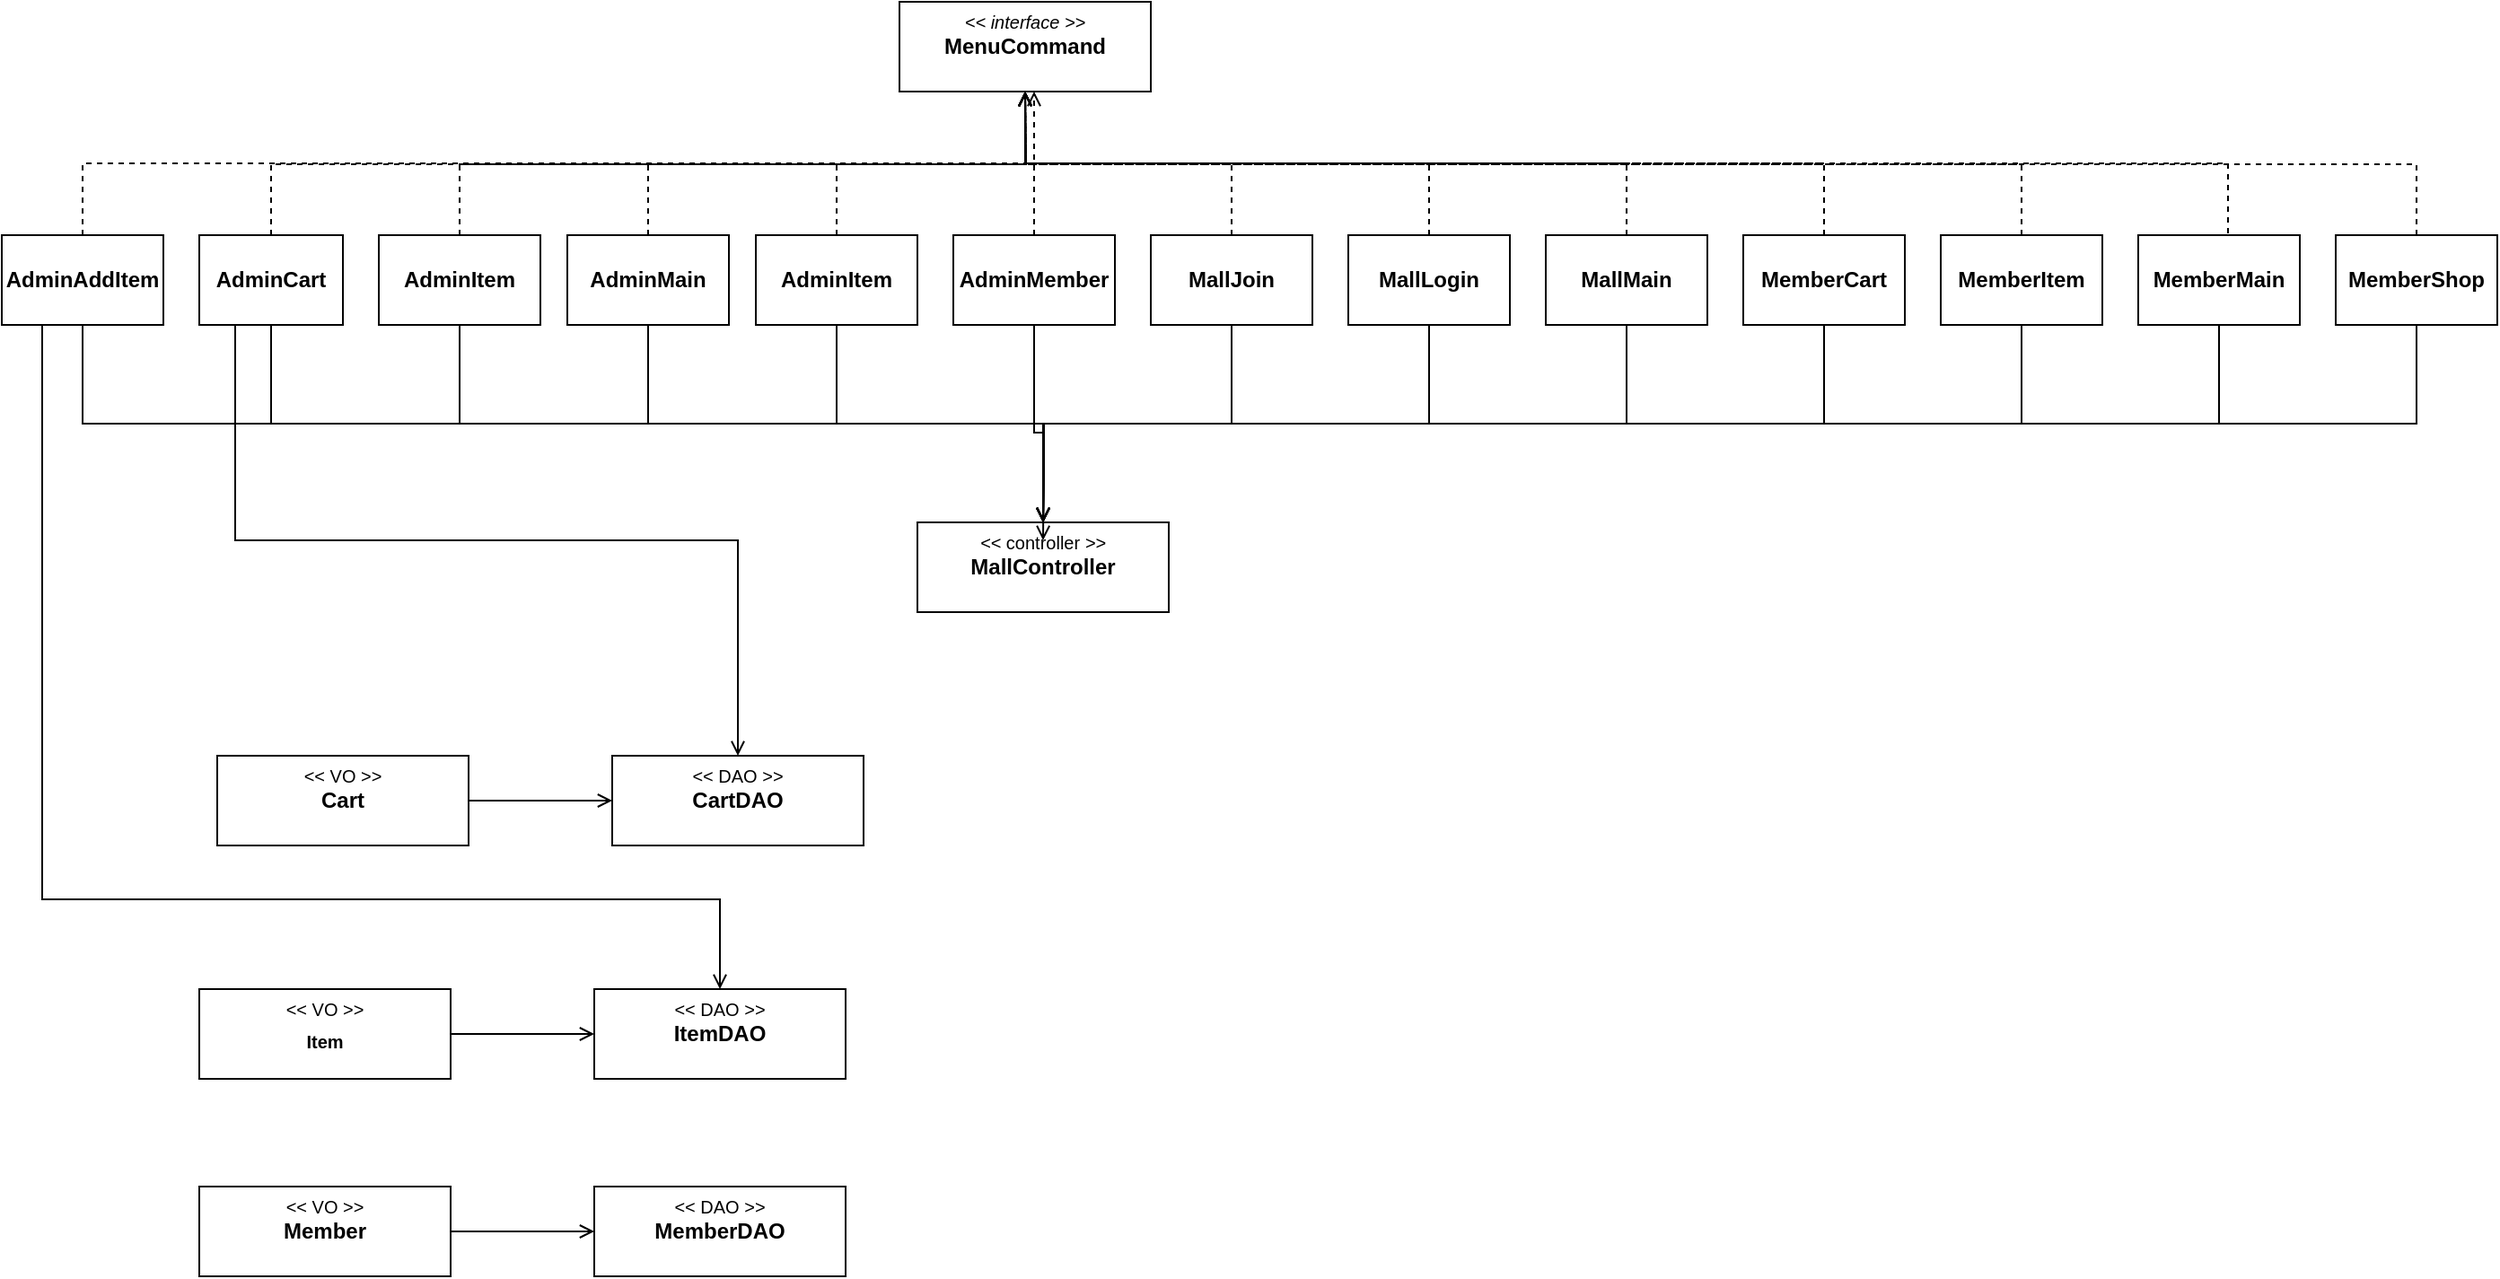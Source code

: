 <mxfile version="20.8.11" type="device"><diagram name="페이지-1" id="EFxaYAbmQPzobf_jSb1i"><mxGraphModel dx="2796" dy="2291" grid="1" gridSize="10" guides="1" tooltips="1" connect="1" arrows="1" fold="1" page="1" pageScale="1" pageWidth="827" pageHeight="1169" math="0" shadow="0"><root><mxCell id="0"/><mxCell id="1" parent="0"/><mxCell id="o1Z0inpg8QIzplo1xgP--28" value="&lt;p style=&quot;margin:0px;margin-top:4px;text-align:center;&quot;&gt;&lt;i style=&quot;font-size: 10px;&quot;&gt;&amp;lt;&amp;lt; interface&lt;/i&gt;&lt;span style=&quot;font-size: 10px;&quot;&gt;&amp;nbsp;&lt;/span&gt;&lt;i style=&quot;font-size: 10px;&quot;&gt;&amp;gt;&amp;gt;&lt;/i&gt;&lt;br&gt;&lt;b&gt;MenuCommand&lt;/b&gt;&lt;/p&gt;&lt;p style=&quot;margin:0px;margin-left:4px;&quot;&gt;&lt;br&gt;&lt;/p&gt;" style="verticalAlign=top;align=left;overflow=fill;fontSize=12;fontFamily=Helvetica;html=1;" vertex="1" parent="1"><mxGeometry x="-300" y="-1100" width="140" height="50" as="geometry"/></mxCell><mxCell id="o1Z0inpg8QIzplo1xgP--36" value="&lt;p style=&quot;margin:0px;margin-top:4px;text-align:center;&quot;&gt;&lt;span style=&quot;font-size: 10px;&quot;&gt;&lt;i&gt;&amp;lt;&amp;lt;&lt;/i&gt; controller&lt;/span&gt;&lt;span style=&quot;font-size: 10px;&quot;&gt;&amp;nbsp;&lt;/span&gt;&lt;i style=&quot;font-size: 10px;&quot;&gt;&amp;gt;&amp;gt;&lt;/i&gt;&lt;br&gt;&lt;b&gt;MallController&lt;/b&gt;&lt;/p&gt;&lt;p style=&quot;margin:0px;margin-left:4px;&quot;&gt;&lt;br&gt;&lt;/p&gt;" style="verticalAlign=top;align=left;overflow=fill;fontSize=12;fontFamily=Helvetica;html=1;" vertex="1" parent="1"><mxGeometry x="-290" y="-810" width="140" height="50" as="geometry"/></mxCell><mxCell id="o1Z0inpg8QIzplo1xgP--37" value="&lt;p style=&quot;margin:0px;margin-top:4px;text-align:center;&quot;&gt;&lt;span style=&quot;font-size: 10px;&quot;&gt;&amp;lt;&amp;lt; DAO&lt;/span&gt;&lt;span style=&quot;font-size: 10px;&quot;&gt;&amp;nbsp;&lt;/span&gt;&lt;span style=&quot;font-size: 10px;&quot;&gt;&amp;gt;&amp;gt;&lt;/span&gt;&lt;br&gt;&lt;b&gt;CartDAO&lt;/b&gt;&lt;/p&gt;&lt;p style=&quot;margin:0px;margin-left:4px;&quot;&gt;&lt;br&gt;&lt;/p&gt;" style="verticalAlign=top;align=left;overflow=fill;fontSize=12;fontFamily=Helvetica;html=1;" vertex="1" parent="1"><mxGeometry x="-460" y="-680" width="140" height="50" as="geometry"/></mxCell><mxCell id="o1Z0inpg8QIzplo1xgP--81" style="edgeStyle=orthogonalEdgeStyle;rounded=0;orthogonalLoop=1;jettySize=auto;html=1;exitX=1;exitY=0.5;exitDx=0;exitDy=0;entryX=0;entryY=0.5;entryDx=0;entryDy=0;endArrow=open;endFill=0;" edge="1" parent="1" source="o1Z0inpg8QIzplo1xgP--38" target="o1Z0inpg8QIzplo1xgP--37"><mxGeometry relative="1" as="geometry"/></mxCell><mxCell id="o1Z0inpg8QIzplo1xgP--38" value="&lt;p style=&quot;margin:0px;margin-top:4px;text-align:center;&quot;&gt;&lt;span style=&quot;font-size: 10px;&quot;&gt;&amp;lt;&amp;lt; VO&lt;/span&gt;&lt;span style=&quot;font-size: 10px;&quot;&gt;&amp;nbsp;&lt;/span&gt;&lt;span style=&quot;font-size: 10px;&quot;&gt;&amp;gt;&amp;gt;&lt;/span&gt;&lt;br&gt;&lt;b&gt;Cart&lt;/b&gt;&lt;/p&gt;&lt;p style=&quot;margin:0px;margin-left:4px;&quot;&gt;&lt;br&gt;&lt;/p&gt;" style="verticalAlign=top;align=left;overflow=fill;fontSize=12;fontFamily=Helvetica;html=1;" vertex="1" parent="1"><mxGeometry x="-680" y="-680" width="140" height="50" as="geometry"/></mxCell><mxCell id="o1Z0inpg8QIzplo1xgP--53" style="edgeStyle=orthogonalEdgeStyle;rounded=0;orthogonalLoop=1;jettySize=auto;html=1;exitX=0.5;exitY=0;exitDx=0;exitDy=0;entryX=0.5;entryY=1;entryDx=0;entryDy=0;dashed=1;endArrow=open;endFill=0;" edge="1" parent="1" source="o1Z0inpg8QIzplo1xgP--39" target="o1Z0inpg8QIzplo1xgP--28"><mxGeometry relative="1" as="geometry"/></mxCell><mxCell id="o1Z0inpg8QIzplo1xgP--68" style="edgeStyle=orthogonalEdgeStyle;rounded=0;orthogonalLoop=1;jettySize=auto;html=1;exitX=0.5;exitY=1;exitDx=0;exitDy=0;endArrow=open;endFill=0;" edge="1" parent="1" source="o1Z0inpg8QIzplo1xgP--39" target="o1Z0inpg8QIzplo1xgP--36"><mxGeometry relative="1" as="geometry"/></mxCell><mxCell id="o1Z0inpg8QIzplo1xgP--88" style="edgeStyle=orthogonalEdgeStyle;rounded=0;orthogonalLoop=1;jettySize=auto;html=1;exitX=0.25;exitY=1;exitDx=0;exitDy=0;endArrow=open;endFill=0;" edge="1" parent="1" source="o1Z0inpg8QIzplo1xgP--39" target="o1Z0inpg8QIzplo1xgP--82"><mxGeometry relative="1" as="geometry"><Array as="points"><mxPoint x="-778" y="-600"/><mxPoint x="-400" y="-600"/></Array></mxGeometry></mxCell><mxCell id="o1Z0inpg8QIzplo1xgP--39" value="&lt;p style=&quot;margin:0px;margin-top:4px;text-align:center;&quot;&gt;&lt;br&gt;&lt;b&gt;AdminAddItem&lt;/b&gt;&lt;/p&gt;&lt;p style=&quot;margin:0px;margin-left:4px;&quot;&gt;&lt;br&gt;&lt;/p&gt;" style="verticalAlign=top;align=left;overflow=fill;fontSize=12;fontFamily=Helvetica;html=1;" vertex="1" parent="1"><mxGeometry x="-800" y="-970" width="90" height="50" as="geometry"/></mxCell><mxCell id="o1Z0inpg8QIzplo1xgP--54" style="edgeStyle=orthogonalEdgeStyle;rounded=0;orthogonalLoop=1;jettySize=auto;html=1;exitX=0.5;exitY=0;exitDx=0;exitDy=0;dashed=1;endArrow=open;endFill=0;" edge="1" parent="1" source="o1Z0inpg8QIzplo1xgP--40"><mxGeometry relative="1" as="geometry"><mxPoint x="-230" y="-1050" as="targetPoint"/></mxGeometry></mxCell><mxCell id="o1Z0inpg8QIzplo1xgP--69" style="edgeStyle=orthogonalEdgeStyle;rounded=0;orthogonalLoop=1;jettySize=auto;html=1;exitX=0.5;exitY=1;exitDx=0;exitDy=0;endArrow=open;endFill=0;" edge="1" parent="1" source="o1Z0inpg8QIzplo1xgP--40" target="o1Z0inpg8QIzplo1xgP--36"><mxGeometry relative="1" as="geometry"/></mxCell><mxCell id="o1Z0inpg8QIzplo1xgP--90" style="edgeStyle=orthogonalEdgeStyle;rounded=0;orthogonalLoop=1;jettySize=auto;html=1;exitX=0.25;exitY=1;exitDx=0;exitDy=0;entryX=0.5;entryY=0;entryDx=0;entryDy=0;endArrow=open;endFill=0;" edge="1" parent="1" source="o1Z0inpg8QIzplo1xgP--40" target="o1Z0inpg8QIzplo1xgP--37"><mxGeometry relative="1" as="geometry"/></mxCell><mxCell id="o1Z0inpg8QIzplo1xgP--40" value="&lt;p style=&quot;margin:0px;margin-top:4px;text-align:center;&quot;&gt;&lt;br&gt;&lt;b&gt;AdminCart&lt;/b&gt;&lt;/p&gt;&lt;p style=&quot;margin:0px;margin-top:4px;text-align:center;&quot;&gt;&lt;b&gt;&lt;br&gt;&lt;/b&gt;&lt;/p&gt;&lt;p style=&quot;margin:0px;margin-left:4px;&quot;&gt;&lt;br&gt;&lt;/p&gt;" style="verticalAlign=top;align=left;overflow=fill;fontSize=12;fontFamily=Helvetica;html=1;" vertex="1" parent="1"><mxGeometry x="-690" y="-970" width="80" height="50" as="geometry"/></mxCell><mxCell id="o1Z0inpg8QIzplo1xgP--55" style="edgeStyle=orthogonalEdgeStyle;rounded=0;orthogonalLoop=1;jettySize=auto;html=1;exitX=0.5;exitY=0;exitDx=0;exitDy=0;dashed=1;endArrow=open;endFill=0;" edge="1" parent="1" source="o1Z0inpg8QIzplo1xgP--41"><mxGeometry relative="1" as="geometry"><mxPoint x="-230" y="-1050" as="targetPoint"/></mxGeometry></mxCell><mxCell id="o1Z0inpg8QIzplo1xgP--70" style="edgeStyle=orthogonalEdgeStyle;rounded=0;orthogonalLoop=1;jettySize=auto;html=1;exitX=0.5;exitY=1;exitDx=0;exitDy=0;entryX=0.5;entryY=0;entryDx=0;entryDy=0;endArrow=open;endFill=0;" edge="1" parent="1" source="o1Z0inpg8QIzplo1xgP--41" target="o1Z0inpg8QIzplo1xgP--36"><mxGeometry relative="1" as="geometry"/></mxCell><mxCell id="o1Z0inpg8QIzplo1xgP--41" value="&lt;p style=&quot;margin:0px;margin-top:4px;text-align:center;&quot;&gt;&lt;br&gt;&lt;b&gt;AdminItem&lt;/b&gt;&lt;/p&gt;&lt;p style=&quot;margin:0px;margin-top:4px;text-align:center;&quot;&gt;&lt;b&gt;&lt;br&gt;&lt;/b&gt;&lt;/p&gt;&lt;p style=&quot;margin:0px;margin-left:4px;&quot;&gt;&lt;br&gt;&lt;/p&gt;" style="verticalAlign=top;align=left;overflow=fill;fontSize=12;fontFamily=Helvetica;html=1;" vertex="1" parent="1"><mxGeometry x="-590" y="-970" width="90" height="50" as="geometry"/></mxCell><mxCell id="o1Z0inpg8QIzplo1xgP--56" style="edgeStyle=orthogonalEdgeStyle;rounded=0;orthogonalLoop=1;jettySize=auto;html=1;exitX=0.5;exitY=0;exitDx=0;exitDy=0;dashed=1;endArrow=open;endFill=0;" edge="1" parent="1" source="o1Z0inpg8QIzplo1xgP--42"><mxGeometry relative="1" as="geometry"><mxPoint x="-230" y="-1050" as="targetPoint"/></mxGeometry></mxCell><mxCell id="o1Z0inpg8QIzplo1xgP--71" style="edgeStyle=orthogonalEdgeStyle;rounded=0;orthogonalLoop=1;jettySize=auto;html=1;exitX=0.5;exitY=1;exitDx=0;exitDy=0;endArrow=open;endFill=0;" edge="1" parent="1" source="o1Z0inpg8QIzplo1xgP--42"><mxGeometry relative="1" as="geometry"><mxPoint x="-220" y="-810" as="targetPoint"/></mxGeometry></mxCell><mxCell id="o1Z0inpg8QIzplo1xgP--42" value="&lt;p style=&quot;margin:0px;margin-top:4px;text-align:center;&quot;&gt;&lt;br&gt;&lt;b&gt;AdminMain&lt;/b&gt;&lt;/p&gt;&lt;p style=&quot;margin:0px;margin-top:4px;text-align:center;&quot;&gt;&lt;b&gt;&lt;br&gt;&lt;/b&gt;&lt;/p&gt;&lt;p style=&quot;margin:0px;margin-left:4px;&quot;&gt;&lt;br&gt;&lt;/p&gt;" style="verticalAlign=top;align=left;overflow=fill;fontSize=12;fontFamily=Helvetica;html=1;" vertex="1" parent="1"><mxGeometry x="-485" y="-970" width="90" height="50" as="geometry"/></mxCell><mxCell id="o1Z0inpg8QIzplo1xgP--57" style="edgeStyle=orthogonalEdgeStyle;rounded=0;orthogonalLoop=1;jettySize=auto;html=1;exitX=0.5;exitY=0;exitDx=0;exitDy=0;dashed=1;endArrow=open;endFill=0;" edge="1" parent="1" source="o1Z0inpg8QIzplo1xgP--43"><mxGeometry relative="1" as="geometry"><mxPoint x="-230" y="-1050" as="targetPoint"/></mxGeometry></mxCell><mxCell id="o1Z0inpg8QIzplo1xgP--72" style="edgeStyle=orthogonalEdgeStyle;rounded=0;orthogonalLoop=1;jettySize=auto;html=1;exitX=0.5;exitY=1;exitDx=0;exitDy=0;endArrow=open;endFill=0;" edge="1" parent="1" source="o1Z0inpg8QIzplo1xgP--43"><mxGeometry relative="1" as="geometry"><mxPoint x="-220" y="-810" as="targetPoint"/></mxGeometry></mxCell><mxCell id="o1Z0inpg8QIzplo1xgP--43" value="&lt;p style=&quot;margin:0px;margin-top:4px;text-align:center;&quot;&gt;&lt;br&gt;&lt;b&gt;AdminItem&lt;/b&gt;&lt;/p&gt;&lt;p style=&quot;margin:0px;margin-left:4px;&quot;&gt;&lt;br&gt;&lt;/p&gt;" style="verticalAlign=top;align=left;overflow=fill;fontSize=12;fontFamily=Helvetica;html=1;" vertex="1" parent="1"><mxGeometry x="-380" y="-970" width="90" height="50" as="geometry"/></mxCell><mxCell id="o1Z0inpg8QIzplo1xgP--58" style="edgeStyle=orthogonalEdgeStyle;rounded=0;orthogonalLoop=1;jettySize=auto;html=1;dashed=1;endArrow=open;endFill=0;" edge="1" parent="1" source="o1Z0inpg8QIzplo1xgP--44"><mxGeometry relative="1" as="geometry"><mxPoint x="-225" y="-1050" as="targetPoint"/></mxGeometry></mxCell><mxCell id="o1Z0inpg8QIzplo1xgP--73" style="edgeStyle=orthogonalEdgeStyle;rounded=0;orthogonalLoop=1;jettySize=auto;html=1;exitX=0.5;exitY=1;exitDx=0;exitDy=0;endArrow=open;endFill=0;" edge="1" parent="1" source="o1Z0inpg8QIzplo1xgP--44"><mxGeometry relative="1" as="geometry"><mxPoint x="-220" y="-800" as="targetPoint"/></mxGeometry></mxCell><mxCell id="o1Z0inpg8QIzplo1xgP--44" value="&lt;p style=&quot;margin:0px;margin-top:4px;text-align:center;&quot;&gt;&lt;br&gt;&lt;b&gt;AdminMember&lt;/b&gt;&lt;/p&gt;&lt;p style=&quot;margin:0px;margin-top:4px;text-align:center;&quot;&gt;&lt;b&gt;&lt;br&gt;&lt;/b&gt;&lt;/p&gt;&lt;p style=&quot;margin:0px;margin-left:4px;&quot;&gt;&lt;br&gt;&lt;/p&gt;" style="verticalAlign=top;align=left;overflow=fill;fontSize=12;fontFamily=Helvetica;html=1;" vertex="1" parent="1"><mxGeometry x="-270" y="-970" width="90" height="50" as="geometry"/></mxCell><mxCell id="o1Z0inpg8QIzplo1xgP--59" style="edgeStyle=orthogonalEdgeStyle;rounded=0;orthogonalLoop=1;jettySize=auto;html=1;exitX=0.5;exitY=0;exitDx=0;exitDy=0;dashed=1;endArrow=open;endFill=0;" edge="1" parent="1" source="o1Z0inpg8QIzplo1xgP--45" target="o1Z0inpg8QIzplo1xgP--28"><mxGeometry relative="1" as="geometry"/></mxCell><mxCell id="o1Z0inpg8QIzplo1xgP--74" style="edgeStyle=orthogonalEdgeStyle;rounded=0;orthogonalLoop=1;jettySize=auto;html=1;exitX=0.5;exitY=1;exitDx=0;exitDy=0;endArrow=open;endFill=0;" edge="1" parent="1" source="o1Z0inpg8QIzplo1xgP--45"><mxGeometry relative="1" as="geometry"><mxPoint x="-220" y="-810" as="targetPoint"/></mxGeometry></mxCell><mxCell id="o1Z0inpg8QIzplo1xgP--45" value="&lt;p style=&quot;margin:0px;margin-top:4px;text-align:center;&quot;&gt;&lt;br&gt;&lt;b&gt;MallJoin&lt;/b&gt;&lt;/p&gt;&lt;p style=&quot;margin:0px;margin-left:4px;&quot;&gt;&lt;br&gt;&lt;/p&gt;" style="verticalAlign=top;align=left;overflow=fill;fontSize=12;fontFamily=Helvetica;html=1;" vertex="1" parent="1"><mxGeometry x="-160" y="-970" width="90" height="50" as="geometry"/></mxCell><mxCell id="o1Z0inpg8QIzplo1xgP--60" style="edgeStyle=orthogonalEdgeStyle;rounded=0;orthogonalLoop=1;jettySize=auto;html=1;exitX=0.5;exitY=0;exitDx=0;exitDy=0;entryX=0.5;entryY=1;entryDx=0;entryDy=0;dashed=1;endArrow=open;endFill=0;" edge="1" parent="1" source="o1Z0inpg8QIzplo1xgP--46" target="o1Z0inpg8QIzplo1xgP--28"><mxGeometry relative="1" as="geometry"/></mxCell><mxCell id="o1Z0inpg8QIzplo1xgP--75" style="edgeStyle=orthogonalEdgeStyle;rounded=0;orthogonalLoop=1;jettySize=auto;html=1;exitX=0.5;exitY=1;exitDx=0;exitDy=0;endArrow=open;endFill=0;" edge="1" parent="1" source="o1Z0inpg8QIzplo1xgP--46" target="o1Z0inpg8QIzplo1xgP--36"><mxGeometry relative="1" as="geometry"/></mxCell><mxCell id="o1Z0inpg8QIzplo1xgP--46" value="&lt;p style=&quot;margin:0px;margin-top:4px;text-align:center;&quot;&gt;&lt;br&gt;&lt;b&gt;MallLogin&lt;/b&gt;&lt;/p&gt;&lt;p style=&quot;margin:0px;margin-left:4px;&quot;&gt;&lt;br&gt;&lt;/p&gt;" style="verticalAlign=top;align=left;overflow=fill;fontSize=12;fontFamily=Helvetica;html=1;" vertex="1" parent="1"><mxGeometry x="-50" y="-970" width="90" height="50" as="geometry"/></mxCell><mxCell id="o1Z0inpg8QIzplo1xgP--61" style="edgeStyle=orthogonalEdgeStyle;rounded=0;orthogonalLoop=1;jettySize=auto;html=1;exitX=0.5;exitY=0;exitDx=0;exitDy=0;entryX=0.5;entryY=1;entryDx=0;entryDy=0;dashed=1;endArrow=open;endFill=0;" edge="1" parent="1" source="o1Z0inpg8QIzplo1xgP--47" target="o1Z0inpg8QIzplo1xgP--28"><mxGeometry relative="1" as="geometry"/></mxCell><mxCell id="o1Z0inpg8QIzplo1xgP--76" style="edgeStyle=orthogonalEdgeStyle;rounded=0;orthogonalLoop=1;jettySize=auto;html=1;exitX=0.5;exitY=1;exitDx=0;exitDy=0;endArrow=open;endFill=0;" edge="1" parent="1" source="o1Z0inpg8QIzplo1xgP--47"><mxGeometry relative="1" as="geometry"><mxPoint x="-220" y="-810" as="targetPoint"/></mxGeometry></mxCell><mxCell id="o1Z0inpg8QIzplo1xgP--47" value="&lt;p style=&quot;margin:0px;margin-top:4px;text-align:center;&quot;&gt;&lt;br&gt;&lt;b&gt;MallMain&lt;/b&gt;&lt;/p&gt;&lt;p style=&quot;margin:0px;margin-left:4px;&quot;&gt;&lt;br&gt;&lt;/p&gt;" style="verticalAlign=top;align=left;overflow=fill;fontSize=12;fontFamily=Helvetica;html=1;" vertex="1" parent="1"><mxGeometry x="60" y="-970" width="90" height="50" as="geometry"/></mxCell><mxCell id="o1Z0inpg8QIzplo1xgP--62" style="edgeStyle=orthogonalEdgeStyle;rounded=0;orthogonalLoop=1;jettySize=auto;html=1;exitX=0.5;exitY=0;exitDx=0;exitDy=0;entryX=0.5;entryY=1;entryDx=0;entryDy=0;dashed=1;endArrow=open;endFill=0;" edge="1" parent="1" source="o1Z0inpg8QIzplo1xgP--48" target="o1Z0inpg8QIzplo1xgP--28"><mxGeometry relative="1" as="geometry"/></mxCell><mxCell id="o1Z0inpg8QIzplo1xgP--77" style="edgeStyle=orthogonalEdgeStyle;rounded=0;orthogonalLoop=1;jettySize=auto;html=1;exitX=0.5;exitY=1;exitDx=0;exitDy=0;entryX=0.5;entryY=0;entryDx=0;entryDy=0;endArrow=open;endFill=0;" edge="1" parent="1" source="o1Z0inpg8QIzplo1xgP--48" target="o1Z0inpg8QIzplo1xgP--36"><mxGeometry relative="1" as="geometry"/></mxCell><mxCell id="o1Z0inpg8QIzplo1xgP--48" value="&lt;p style=&quot;margin:0px;margin-top:4px;text-align:center;&quot;&gt;&lt;br&gt;&lt;b&gt;MemberCart&lt;/b&gt;&lt;/p&gt;&lt;p style=&quot;margin:0px;margin-left:4px;&quot;&gt;&lt;br&gt;&lt;/p&gt;" style="verticalAlign=top;align=left;overflow=fill;fontSize=12;fontFamily=Helvetica;html=1;" vertex="1" parent="1"><mxGeometry x="170" y="-970" width="90" height="50" as="geometry"/></mxCell><mxCell id="o1Z0inpg8QIzplo1xgP--63" style="edgeStyle=orthogonalEdgeStyle;rounded=0;orthogonalLoop=1;jettySize=auto;html=1;exitX=0.5;exitY=0;exitDx=0;exitDy=0;dashed=1;endArrow=open;endFill=0;" edge="1" parent="1" source="o1Z0inpg8QIzplo1xgP--49"><mxGeometry relative="1" as="geometry"><mxPoint x="-230" y="-1050" as="targetPoint"/></mxGeometry></mxCell><mxCell id="o1Z0inpg8QIzplo1xgP--78" style="edgeStyle=orthogonalEdgeStyle;rounded=0;orthogonalLoop=1;jettySize=auto;html=1;exitX=0.5;exitY=1;exitDx=0;exitDy=0;entryX=0.5;entryY=0;entryDx=0;entryDy=0;endArrow=open;endFill=0;" edge="1" parent="1" source="o1Z0inpg8QIzplo1xgP--49" target="o1Z0inpg8QIzplo1xgP--36"><mxGeometry relative="1" as="geometry"/></mxCell><mxCell id="o1Z0inpg8QIzplo1xgP--49" value="&lt;p style=&quot;margin:0px;margin-top:4px;text-align:center;&quot;&gt;&lt;br&gt;&lt;b&gt;MemberItem&lt;/b&gt;&lt;/p&gt;&lt;p style=&quot;margin:0px;margin-left:4px;&quot;&gt;&lt;br&gt;&lt;/p&gt;" style="verticalAlign=top;align=left;overflow=fill;fontSize=12;fontFamily=Helvetica;html=1;" vertex="1" parent="1"><mxGeometry x="280" y="-970" width="90" height="50" as="geometry"/></mxCell><mxCell id="o1Z0inpg8QIzplo1xgP--64" style="edgeStyle=orthogonalEdgeStyle;rounded=0;orthogonalLoop=1;jettySize=auto;html=1;exitX=0.5;exitY=0;exitDx=0;exitDy=0;dashed=1;endArrow=open;endFill=0;" edge="1" parent="1" source="o1Z0inpg8QIzplo1xgP--50"><mxGeometry relative="1" as="geometry"><mxPoint x="-230" y="-1050" as="targetPoint"/><Array as="points"><mxPoint x="440" y="-970"/><mxPoint x="440" y="-1010"/><mxPoint x="-230" y="-1010"/></Array></mxGeometry></mxCell><mxCell id="o1Z0inpg8QIzplo1xgP--79" style="edgeStyle=orthogonalEdgeStyle;rounded=0;orthogonalLoop=1;jettySize=auto;html=1;exitX=0.5;exitY=1;exitDx=0;exitDy=0;endArrow=open;endFill=0;" edge="1" parent="1" source="o1Z0inpg8QIzplo1xgP--50"><mxGeometry relative="1" as="geometry"><mxPoint x="-220" y="-810" as="targetPoint"/></mxGeometry></mxCell><mxCell id="o1Z0inpg8QIzplo1xgP--50" value="&lt;p style=&quot;margin:0px;margin-top:4px;text-align:center;&quot;&gt;&lt;br&gt;&lt;b&gt;MemberMain&lt;/b&gt;&lt;/p&gt;&lt;p style=&quot;margin:0px;margin-left:4px;&quot;&gt;&lt;br&gt;&lt;/p&gt;" style="verticalAlign=top;align=left;overflow=fill;fontSize=12;fontFamily=Helvetica;html=1;" vertex="1" parent="1"><mxGeometry x="390" y="-970" width="90" height="50" as="geometry"/></mxCell><mxCell id="o1Z0inpg8QIzplo1xgP--65" style="edgeStyle=orthogonalEdgeStyle;rounded=0;orthogonalLoop=1;jettySize=auto;html=1;exitX=0.5;exitY=0;exitDx=0;exitDy=0;dashed=1;endArrow=open;endFill=0;" edge="1" parent="1" source="o1Z0inpg8QIzplo1xgP--51"><mxGeometry relative="1" as="geometry"><mxPoint x="-230" y="-1050" as="targetPoint"/></mxGeometry></mxCell><mxCell id="o1Z0inpg8QIzplo1xgP--80" style="edgeStyle=orthogonalEdgeStyle;rounded=0;orthogonalLoop=1;jettySize=auto;html=1;exitX=0.5;exitY=1;exitDx=0;exitDy=0;endArrow=open;endFill=0;" edge="1" parent="1" source="o1Z0inpg8QIzplo1xgP--51"><mxGeometry relative="1" as="geometry"><mxPoint x="-220" y="-810" as="targetPoint"/></mxGeometry></mxCell><mxCell id="o1Z0inpg8QIzplo1xgP--51" value="&lt;p style=&quot;margin:0px;margin-top:4px;text-align:center;&quot;&gt;&lt;br&gt;&lt;b&gt;MemberShop&lt;/b&gt;&lt;/p&gt;&lt;p style=&quot;margin:0px;margin-left:4px;&quot;&gt;&lt;br&gt;&lt;/p&gt;" style="verticalAlign=top;align=left;overflow=fill;fontSize=12;fontFamily=Helvetica;html=1;" vertex="1" parent="1"><mxGeometry x="500" y="-970" width="90" height="50" as="geometry"/></mxCell><mxCell id="o1Z0inpg8QIzplo1xgP--82" value="&lt;p style=&quot;margin:0px;margin-top:4px;text-align:center;&quot;&gt;&lt;span style=&quot;font-size: 10px;&quot;&gt;&amp;lt;&amp;lt; DAO&lt;/span&gt;&lt;span style=&quot;font-size: 10px;&quot;&gt;&amp;nbsp;&lt;/span&gt;&lt;span style=&quot;font-size: 10px;&quot;&gt;&amp;gt;&amp;gt;&lt;/span&gt;&lt;br&gt;&lt;b&gt;ItemDAO&lt;/b&gt;&lt;/p&gt;&lt;p style=&quot;margin:0px;margin-left:4px;&quot;&gt;&lt;br&gt;&lt;/p&gt;" style="verticalAlign=top;align=left;overflow=fill;fontSize=12;fontFamily=Helvetica;html=1;" vertex="1" parent="1"><mxGeometry x="-470" y="-550" width="140" height="50" as="geometry"/></mxCell><mxCell id="o1Z0inpg8QIzplo1xgP--83" style="edgeStyle=orthogonalEdgeStyle;rounded=0;orthogonalLoop=1;jettySize=auto;html=1;exitX=1;exitY=0.5;exitDx=0;exitDy=0;entryX=0;entryY=0.5;entryDx=0;entryDy=0;endArrow=open;endFill=0;" edge="1" parent="1" source="o1Z0inpg8QIzplo1xgP--84" target="o1Z0inpg8QIzplo1xgP--82"><mxGeometry relative="1" as="geometry"/></mxCell><mxCell id="o1Z0inpg8QIzplo1xgP--84" value="&lt;p style=&quot;margin:0px;margin-top:4px;text-align:center;&quot;&gt;&lt;span style=&quot;font-size: 10px;&quot;&gt;&amp;lt;&amp;lt; VO&lt;/span&gt;&lt;span style=&quot;font-size: 10px;&quot;&gt;&amp;nbsp;&lt;/span&gt;&lt;span style=&quot;font-size: 10px;&quot;&gt;&amp;gt;&amp;gt;&lt;/span&gt;&lt;br&gt;&lt;/p&gt;&lt;p style=&quot;margin:0px;margin-top:4px;text-align:center;&quot;&gt;&lt;span style=&quot;font-size: 10px;&quot;&gt;&lt;b&gt;Item&lt;/b&gt;&lt;/span&gt;&lt;/p&gt;" style="verticalAlign=top;align=left;overflow=fill;fontSize=12;fontFamily=Helvetica;html=1;" vertex="1" parent="1"><mxGeometry x="-690" y="-550" width="140" height="50" as="geometry"/></mxCell><mxCell id="o1Z0inpg8QIzplo1xgP--85" value="&lt;p style=&quot;margin:0px;margin-top:4px;text-align:center;&quot;&gt;&lt;span style=&quot;font-size: 10px;&quot;&gt;&amp;lt;&amp;lt; DAO&lt;/span&gt;&lt;span style=&quot;font-size: 10px;&quot;&gt;&amp;nbsp;&lt;/span&gt;&lt;span style=&quot;font-size: 10px;&quot;&gt;&amp;gt;&amp;gt;&lt;/span&gt;&lt;br&gt;&lt;b&gt;MemberDAO&lt;/b&gt;&lt;/p&gt;&lt;p style=&quot;margin:0px;margin-left:4px;&quot;&gt;&lt;br&gt;&lt;/p&gt;" style="verticalAlign=top;align=left;overflow=fill;fontSize=12;fontFamily=Helvetica;html=1;" vertex="1" parent="1"><mxGeometry x="-470" y="-440" width="140" height="50" as="geometry"/></mxCell><mxCell id="o1Z0inpg8QIzplo1xgP--86" style="edgeStyle=orthogonalEdgeStyle;rounded=0;orthogonalLoop=1;jettySize=auto;html=1;exitX=1;exitY=0.5;exitDx=0;exitDy=0;entryX=0;entryY=0.5;entryDx=0;entryDy=0;endArrow=open;endFill=0;" edge="1" parent="1" source="o1Z0inpg8QIzplo1xgP--87" target="o1Z0inpg8QIzplo1xgP--85"><mxGeometry relative="1" as="geometry"/></mxCell><mxCell id="o1Z0inpg8QIzplo1xgP--87" value="&lt;p style=&quot;margin:0px;margin-top:4px;text-align:center;&quot;&gt;&lt;span style=&quot;font-size: 10px;&quot;&gt;&amp;lt;&amp;lt; VO&lt;/span&gt;&lt;span style=&quot;font-size: 10px;&quot;&gt;&amp;nbsp;&lt;/span&gt;&lt;span style=&quot;font-size: 10px;&quot;&gt;&amp;gt;&amp;gt;&lt;/span&gt;&lt;br&gt;&lt;b&gt;Member&lt;/b&gt;&lt;/p&gt;&lt;p style=&quot;margin:0px;margin-left:4px;&quot;&gt;&lt;br&gt;&lt;/p&gt;" style="verticalAlign=top;align=left;overflow=fill;fontSize=12;fontFamily=Helvetica;html=1;" vertex="1" parent="1"><mxGeometry x="-690" y="-440" width="140" height="50" as="geometry"/></mxCell></root></mxGraphModel></diagram></mxfile>